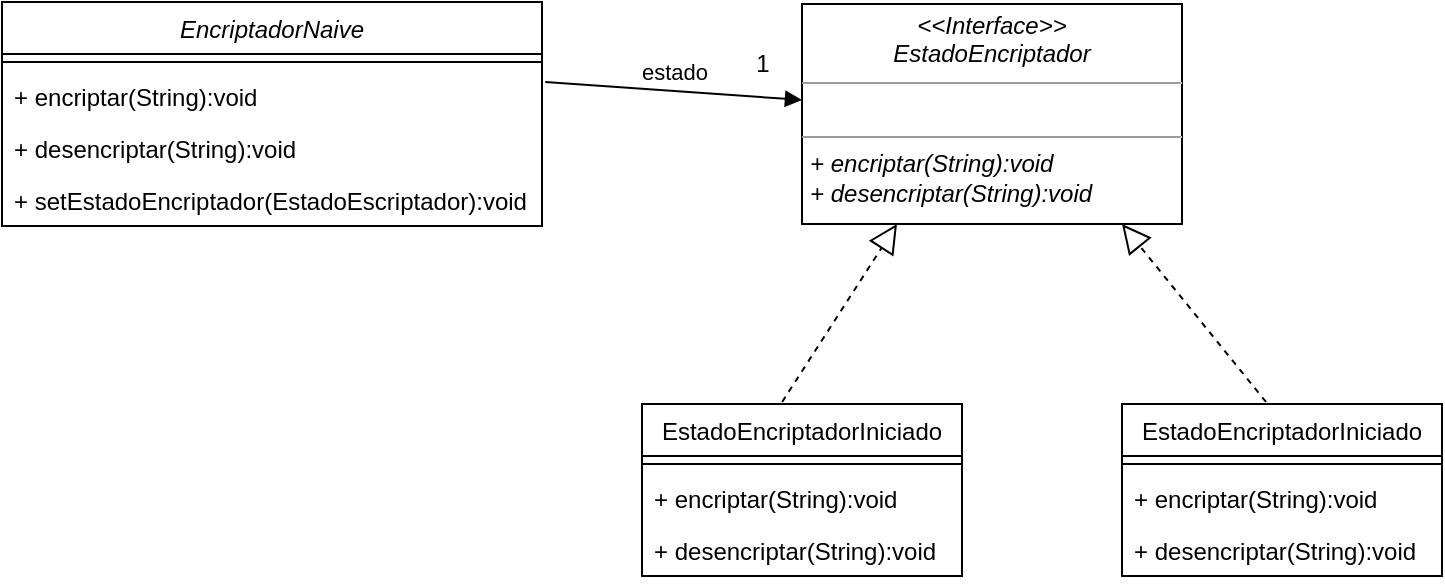 <mxfile version="20.5.3" type="github">
  <diagram id="C5RBs43oDa-KdzZeNtuy" name="Page-1">
    <mxGraphModel dx="868" dy="450" grid="1" gridSize="10" guides="1" tooltips="1" connect="1" arrows="1" fold="1" page="1" pageScale="1" pageWidth="827" pageHeight="1169" math="0" shadow="0">
      <root>
        <mxCell id="WIyWlLk6GJQsqaUBKTNV-0" />
        <mxCell id="WIyWlLk6GJQsqaUBKTNV-1" parent="WIyWlLk6GJQsqaUBKTNV-0" />
        <mxCell id="_ivvo_BZTXWwrBM0a686-4" value="&lt;p style=&quot;margin:0px;margin-top:4px;text-align:center;&quot;&gt;&lt;i&gt;&amp;lt;&amp;lt;Interface&amp;gt;&amp;gt;&lt;br&gt;EstadoEncriptador&lt;/i&gt;&lt;/p&gt;&lt;hr size=&quot;1&quot;&gt;&lt;p style=&quot;margin:0px;margin-left:4px;&quot;&gt;&lt;i&gt;&lt;br&gt;&lt;/i&gt;&lt;/p&gt;&lt;hr size=&quot;1&quot;&gt;&lt;p style=&quot;margin:0px;margin-left:4px;&quot;&gt;&lt;i&gt;+ encriptar(String):void&lt;/i&gt;&lt;/p&gt;&lt;p style=&quot;margin:0px;margin-left:4px;&quot;&gt;&lt;i&gt;+ desencriptar(String):void&lt;/i&gt;&lt;/p&gt;" style="verticalAlign=top;align=left;overflow=fill;fontSize=12;fontFamily=Helvetica;html=1;" parent="WIyWlLk6GJQsqaUBKTNV-1" vertex="1">
          <mxGeometry x="400" y="120" width="190" height="110" as="geometry" />
        </mxCell>
        <mxCell id="_ivvo_BZTXWwrBM0a686-5" value="EncriptadorNaive" style="swimlane;fontStyle=2;align=center;verticalAlign=top;childLayout=stackLayout;horizontal=1;startSize=26;horizontalStack=0;resizeParent=1;resizeParentMax=0;resizeLast=0;collapsible=1;marginBottom=0;" parent="WIyWlLk6GJQsqaUBKTNV-1" vertex="1">
          <mxGeometry y="119" width="270" height="112" as="geometry" />
        </mxCell>
        <mxCell id="_ivvo_BZTXWwrBM0a686-7" value="" style="line;strokeWidth=1;fillColor=none;align=left;verticalAlign=middle;spacingTop=-1;spacingLeft=3;spacingRight=3;rotatable=0;labelPosition=right;points=[];portConstraint=eastwest;strokeColor=inherit;" parent="_ivvo_BZTXWwrBM0a686-5" vertex="1">
          <mxGeometry y="26" width="270" height="8" as="geometry" />
        </mxCell>
        <mxCell id="_ivvo_BZTXWwrBM0a686-8" value="+ encriptar(String):void" style="text;strokeColor=none;fillColor=none;align=left;verticalAlign=top;spacingLeft=4;spacingRight=4;overflow=hidden;rotatable=0;points=[[0,0.5],[1,0.5]];portConstraint=eastwest;" parent="_ivvo_BZTXWwrBM0a686-5" vertex="1">
          <mxGeometry y="34" width="270" height="26" as="geometry" />
        </mxCell>
        <mxCell id="_ivvo_BZTXWwrBM0a686-9" value="+ desencriptar(String):void" style="text;strokeColor=none;fillColor=none;align=left;verticalAlign=top;spacingLeft=4;spacingRight=4;overflow=hidden;rotatable=0;points=[[0,0.5],[1,0.5]];portConstraint=eastwest;" parent="_ivvo_BZTXWwrBM0a686-5" vertex="1">
          <mxGeometry y="60" width="270" height="26" as="geometry" />
        </mxCell>
        <mxCell id="PS08aVub-pZBoQ652asR-0" value="+ setEstadoEncriptador(EstadoEscriptador):void" style="text;strokeColor=none;fillColor=none;align=left;verticalAlign=top;spacingLeft=4;spacingRight=4;overflow=hidden;rotatable=0;points=[[0,0.5],[1,0.5]];portConstraint=eastwest;" vertex="1" parent="_ivvo_BZTXWwrBM0a686-5">
          <mxGeometry y="86" width="270" height="26" as="geometry" />
        </mxCell>
        <mxCell id="_ivvo_BZTXWwrBM0a686-17" value="estado" style="html=1;verticalAlign=bottom;endArrow=block;rounded=0;exitX=1.006;exitY=0.231;exitDx=0;exitDy=0;exitPerimeter=0;entryX=0;entryY=0.436;entryDx=0;entryDy=0;entryPerimeter=0;" parent="WIyWlLk6GJQsqaUBKTNV-1" source="_ivvo_BZTXWwrBM0a686-8" target="_ivvo_BZTXWwrBM0a686-4" edge="1">
          <mxGeometry width="80" relative="1" as="geometry">
            <mxPoint x="240" y="162.5" as="sourcePoint" />
            <mxPoint x="320" y="162.5" as="targetPoint" />
          </mxGeometry>
        </mxCell>
        <mxCell id="_ivvo_BZTXWwrBM0a686-18" value="1" style="text;html=1;align=center;verticalAlign=middle;resizable=0;points=[];autosize=1;strokeColor=none;fillColor=none;" parent="WIyWlLk6GJQsqaUBKTNV-1" vertex="1">
          <mxGeometry x="365" y="135" width="30" height="30" as="geometry" />
        </mxCell>
        <mxCell id="_ivvo_BZTXWwrBM0a686-19" value="EstadoEncriptadorIniciado" style="swimlane;fontStyle=0;align=center;verticalAlign=top;childLayout=stackLayout;horizontal=1;startSize=26;horizontalStack=0;resizeParent=1;resizeParentMax=0;resizeLast=0;collapsible=1;marginBottom=0;" parent="WIyWlLk6GJQsqaUBKTNV-1" vertex="1">
          <mxGeometry x="320" y="320" width="160" height="86" as="geometry" />
        </mxCell>
        <mxCell id="_ivvo_BZTXWwrBM0a686-21" value="" style="line;strokeWidth=1;fillColor=none;align=left;verticalAlign=middle;spacingTop=-1;spacingLeft=3;spacingRight=3;rotatable=0;labelPosition=right;points=[];portConstraint=eastwest;strokeColor=inherit;" parent="_ivvo_BZTXWwrBM0a686-19" vertex="1">
          <mxGeometry y="26" width="160" height="8" as="geometry" />
        </mxCell>
        <mxCell id="_ivvo_BZTXWwrBM0a686-24" value="+ encriptar(String):void" style="text;strokeColor=none;fillColor=none;align=left;verticalAlign=top;spacingLeft=4;spacingRight=4;overflow=hidden;rotatable=0;points=[[0,0.5],[1,0.5]];portConstraint=eastwest;" parent="_ivvo_BZTXWwrBM0a686-19" vertex="1">
          <mxGeometry y="34" width="160" height="26" as="geometry" />
        </mxCell>
        <mxCell id="_ivvo_BZTXWwrBM0a686-25" value="+ desencriptar(String):void" style="text;strokeColor=none;fillColor=none;align=left;verticalAlign=top;spacingLeft=4;spacingRight=4;overflow=hidden;rotatable=0;points=[[0,0.5],[1,0.5]];portConstraint=eastwest;" parent="_ivvo_BZTXWwrBM0a686-19" vertex="1">
          <mxGeometry y="60" width="160" height="26" as="geometry" />
        </mxCell>
        <mxCell id="_ivvo_BZTXWwrBM0a686-26" value="EstadoEncriptadorIniciado" style="swimlane;fontStyle=0;align=center;verticalAlign=top;childLayout=stackLayout;horizontal=1;startSize=26;horizontalStack=0;resizeParent=1;resizeParentMax=0;resizeLast=0;collapsible=1;marginBottom=0;" parent="WIyWlLk6GJQsqaUBKTNV-1" vertex="1">
          <mxGeometry x="560" y="320" width="160" height="86" as="geometry" />
        </mxCell>
        <mxCell id="_ivvo_BZTXWwrBM0a686-27" value="" style="line;strokeWidth=1;fillColor=none;align=left;verticalAlign=middle;spacingTop=-1;spacingLeft=3;spacingRight=3;rotatable=0;labelPosition=right;points=[];portConstraint=eastwest;strokeColor=inherit;" parent="_ivvo_BZTXWwrBM0a686-26" vertex="1">
          <mxGeometry y="26" width="160" height="8" as="geometry" />
        </mxCell>
        <mxCell id="_ivvo_BZTXWwrBM0a686-28" value="+ encriptar(String):void" style="text;strokeColor=none;fillColor=none;align=left;verticalAlign=top;spacingLeft=4;spacingRight=4;overflow=hidden;rotatable=0;points=[[0,0.5],[1,0.5]];portConstraint=eastwest;" parent="_ivvo_BZTXWwrBM0a686-26" vertex="1">
          <mxGeometry y="34" width="160" height="26" as="geometry" />
        </mxCell>
        <mxCell id="_ivvo_BZTXWwrBM0a686-29" value="+ desencriptar(String):void" style="text;strokeColor=none;fillColor=none;align=left;verticalAlign=top;spacingLeft=4;spacingRight=4;overflow=hidden;rotatable=0;points=[[0,0.5],[1,0.5]];portConstraint=eastwest;" parent="_ivvo_BZTXWwrBM0a686-26" vertex="1">
          <mxGeometry y="60" width="160" height="26" as="geometry" />
        </mxCell>
        <mxCell id="_ivvo_BZTXWwrBM0a686-30" value="" style="endArrow=block;dashed=1;endFill=0;endSize=12;html=1;rounded=0;exitX=0.438;exitY=-0.012;exitDx=0;exitDy=0;exitPerimeter=0;entryX=0.25;entryY=1;entryDx=0;entryDy=0;" parent="WIyWlLk6GJQsqaUBKTNV-1" source="_ivvo_BZTXWwrBM0a686-19" target="_ivvo_BZTXWwrBM0a686-4" edge="1">
          <mxGeometry width="160" relative="1" as="geometry">
            <mxPoint x="334" y="280" as="sourcePoint" />
            <mxPoint x="494" y="280" as="targetPoint" />
          </mxGeometry>
        </mxCell>
        <mxCell id="_ivvo_BZTXWwrBM0a686-31" value="" style="endArrow=block;dashed=1;endFill=0;endSize=12;html=1;rounded=0;exitX=0.45;exitY=-0.012;exitDx=0;exitDy=0;exitPerimeter=0;" parent="WIyWlLk6GJQsqaUBKTNV-1" source="_ivvo_BZTXWwrBM0a686-26" edge="1">
          <mxGeometry width="160" relative="1" as="geometry">
            <mxPoint x="550" y="270" as="sourcePoint" />
            <mxPoint x="560" y="230" as="targetPoint" />
          </mxGeometry>
        </mxCell>
      </root>
    </mxGraphModel>
  </diagram>
</mxfile>
